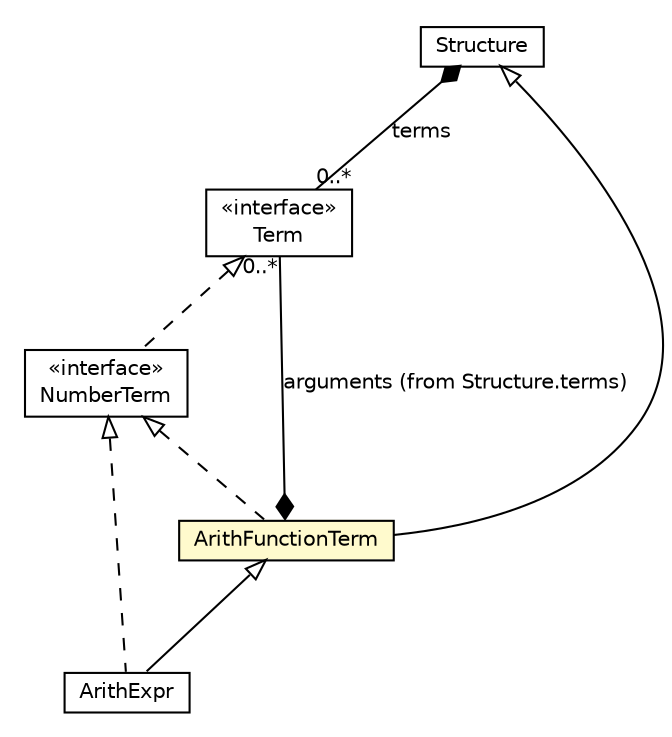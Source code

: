 #!/usr/local/bin/dot
#
# Class diagram 
# Generated by UMLGraph version R5_6_6-1-g9240c4 (http://www.umlgraph.org/)
#

digraph G {
	edge [fontname="Helvetica",fontsize=10,labelfontname="Helvetica",labelfontsize=10];
	node [fontname="Helvetica",fontsize=10,shape=plaintext];
	nodesep=0.25;
	ranksep=0.5;
	// jason.asSyntax.Term
	c8985 [label=<<table title="jason.asSyntax.Term" border="0" cellborder="1" cellspacing="0" cellpadding="2" port="p" href="./Term.html">
		<tr><td><table border="0" cellspacing="0" cellpadding="1">
<tr><td align="center" balign="center"> &#171;interface&#187; </td></tr>
<tr><td align="center" balign="center"> Term </td></tr>
		</table></td></tr>
		</table>>, URL="./Term.html", fontname="Helvetica", fontcolor="black", fontsize=10.0];
	// jason.asSyntax.Structure
	c8986 [label=<<table title="jason.asSyntax.Structure" border="0" cellborder="1" cellspacing="0" cellpadding="2" port="p" href="./Structure.html">
		<tr><td><table border="0" cellspacing="0" cellpadding="1">
<tr><td align="center" balign="center"> Structure </td></tr>
		</table></td></tr>
		</table>>, URL="./Structure.html", fontname="Helvetica", fontcolor="black", fontsize=10.0];
	// jason.asSyntax.NumberTerm
	c9003 [label=<<table title="jason.asSyntax.NumberTerm" border="0" cellborder="1" cellspacing="0" cellpadding="2" port="p" href="./NumberTerm.html">
		<tr><td><table border="0" cellspacing="0" cellpadding="1">
<tr><td align="center" balign="center"> &#171;interface&#187; </td></tr>
<tr><td align="center" balign="center"> NumberTerm </td></tr>
		</table></td></tr>
		</table>>, URL="./NumberTerm.html", fontname="Helvetica", fontcolor="black", fontsize=10.0];
	// jason.asSyntax.ArithFunctionTerm
	c9018 [label=<<table title="jason.asSyntax.ArithFunctionTerm" border="0" cellborder="1" cellspacing="0" cellpadding="2" port="p" bgcolor="lemonChiffon" href="./ArithFunctionTerm.html">
		<tr><td><table border="0" cellspacing="0" cellpadding="1">
<tr><td align="center" balign="center"> ArithFunctionTerm </td></tr>
		</table></td></tr>
		</table>>, URL="./ArithFunctionTerm.html", fontname="Helvetica", fontcolor="black", fontsize=10.0];
	// jason.asSyntax.ArithExpr
	c9019 [label=<<table title="jason.asSyntax.ArithExpr" border="0" cellborder="1" cellspacing="0" cellpadding="2" port="p" href="./ArithExpr.html">
		<tr><td><table border="0" cellspacing="0" cellpadding="1">
<tr><td align="center" balign="center"> ArithExpr </td></tr>
		</table></td></tr>
		</table>>, URL="./ArithExpr.html", fontname="Helvetica", fontcolor="black", fontsize=10.0];
	// jason.asSyntax.Structure COMPOSED jason.asSyntax.Term
	c8986:p -> c8985:p [taillabel="", label="terms", headlabel="0..*", fontname="Helvetica", fontcolor="black", fontsize=10.0, color="black", arrowhead=none, arrowtail=diamond, dir=both];
	//jason.asSyntax.NumberTerm implements jason.asSyntax.Term
	c8985:p -> c9003:p [dir=back,arrowtail=empty,style=dashed];
	//jason.asSyntax.ArithFunctionTerm extends jason.asSyntax.Structure
	c8986:p -> c9018:p [dir=back,arrowtail=empty];
	//jason.asSyntax.ArithFunctionTerm implements jason.asSyntax.NumberTerm
	c9003:p -> c9018:p [dir=back,arrowtail=empty,style=dashed];
	// jason.asSyntax.ArithFunctionTerm COMPOSED jason.asSyntax.Term
	c9018:p -> c8985:p [taillabel="", label="arguments (from Structure.terms)", headlabel="0..*", fontname="Helvetica", fontcolor="black", fontsize=10.0, color="black", arrowhead=none, arrowtail=diamond, dir=both];
	//jason.asSyntax.ArithExpr extends jason.asSyntax.ArithFunctionTerm
	c9018:p -> c9019:p [dir=back,arrowtail=empty];
	//jason.asSyntax.ArithExpr implements jason.asSyntax.NumberTerm
	c9003:p -> c9019:p [dir=back,arrowtail=empty,style=dashed];
}

